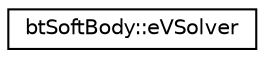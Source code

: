 digraph "Graphical Class Hierarchy"
{
  edge [fontname="Helvetica",fontsize="10",labelfontname="Helvetica",labelfontsize="10"];
  node [fontname="Helvetica",fontsize="10",shape=record];
  rankdir="LR";
  Node1 [label="btSoftBody::eVSolver",height=0.2,width=0.4,color="black", fillcolor="white", style="filled",URL="$structbt_soft_body_1_1e_v_solver.html",tooltip="eVSolver : velocities solvers "];
}

